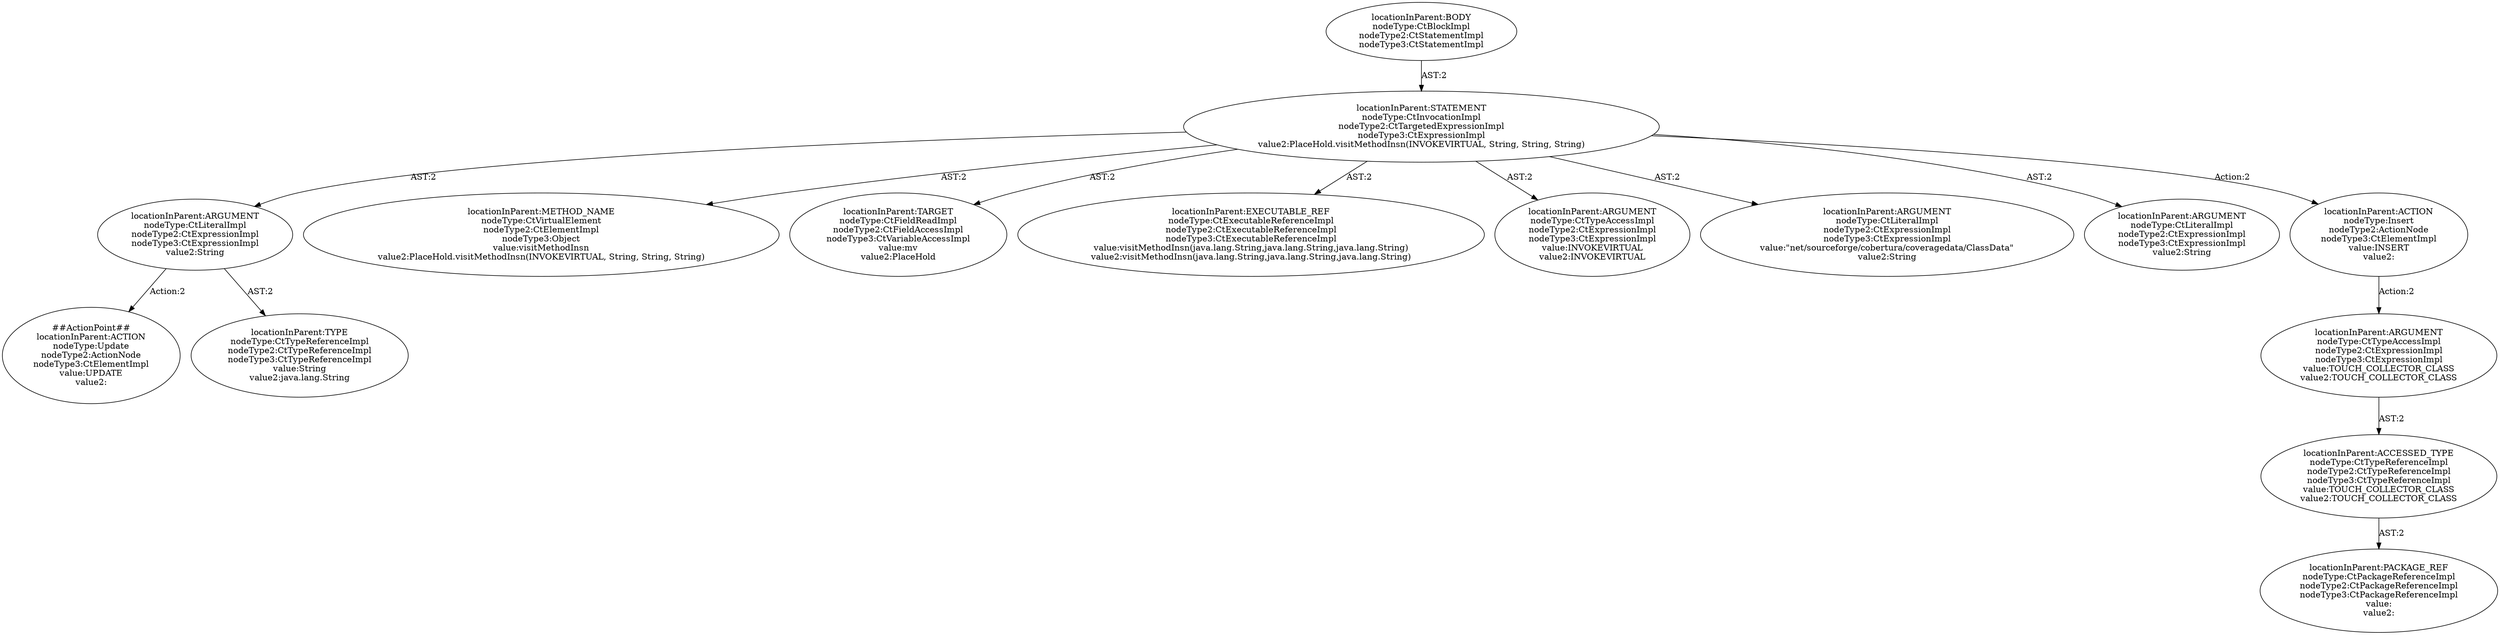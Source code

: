 digraph "Pattern" {
0 [label="##ActionPoint##
locationInParent:ACTION
nodeType:Update
nodeType2:ActionNode
nodeType3:CtElementImpl
value:UPDATE
value2:" shape=ellipse]
1 [label="locationInParent:ARGUMENT
nodeType:CtLiteralImpl
nodeType2:CtExpressionImpl
nodeType3:CtExpressionImpl
value2:String" shape=ellipse]
2 [label="locationInParent:STATEMENT
nodeType:CtInvocationImpl
nodeType2:CtTargetedExpressionImpl
nodeType3:CtExpressionImpl
value2:PlaceHold.visitMethodInsn(INVOKEVIRTUAL, String, String, String)" shape=ellipse]
3 [label="locationInParent:BODY
nodeType:CtBlockImpl
nodeType2:CtStatementImpl
nodeType3:CtStatementImpl" shape=ellipse]
4 [label="locationInParent:METHOD_NAME
nodeType:CtVirtualElement
nodeType2:CtElementImpl
nodeType3:Object
value:visitMethodInsn
value2:PlaceHold.visitMethodInsn(INVOKEVIRTUAL, String, String, String)" shape=ellipse]
5 [label="locationInParent:TARGET
nodeType:CtFieldReadImpl
nodeType2:CtFieldAccessImpl
nodeType3:CtVariableAccessImpl
value:mv
value2:PlaceHold" shape=ellipse]
6 [label="locationInParent:EXECUTABLE_REF
nodeType:CtExecutableReferenceImpl
nodeType2:CtExecutableReferenceImpl
nodeType3:CtExecutableReferenceImpl
value:visitMethodInsn(java.lang.String,java.lang.String,java.lang.String)
value2:visitMethodInsn(java.lang.String,java.lang.String,java.lang.String)" shape=ellipse]
7 [label="locationInParent:ARGUMENT
nodeType:CtTypeAccessImpl
nodeType2:CtExpressionImpl
nodeType3:CtExpressionImpl
value:INVOKEVIRTUAL
value2:INVOKEVIRTUAL" shape=ellipse]
8 [label="locationInParent:ARGUMENT
nodeType:CtLiteralImpl
nodeType2:CtExpressionImpl
nodeType3:CtExpressionImpl
value:\"net/sourceforge/cobertura/coveragedata/ClassData\"
value2:String" shape=ellipse]
9 [label="locationInParent:ARGUMENT
nodeType:CtLiteralImpl
nodeType2:CtExpressionImpl
nodeType3:CtExpressionImpl
value2:String" shape=ellipse]
10 [label="locationInParent:ACTION
nodeType:Insert
nodeType2:ActionNode
nodeType3:CtElementImpl
value:INSERT
value2:" shape=ellipse]
11 [label="locationInParent:ARGUMENT
nodeType:CtTypeAccessImpl
nodeType2:CtExpressionImpl
nodeType3:CtExpressionImpl
value:TOUCH_COLLECTOR_CLASS
value2:TOUCH_COLLECTOR_CLASS" shape=ellipse]
12 [label="locationInParent:ACCESSED_TYPE
nodeType:CtTypeReferenceImpl
nodeType2:CtTypeReferenceImpl
nodeType3:CtTypeReferenceImpl
value:TOUCH_COLLECTOR_CLASS
value2:TOUCH_COLLECTOR_CLASS" shape=ellipse]
13 [label="locationInParent:PACKAGE_REF
nodeType:CtPackageReferenceImpl
nodeType2:CtPackageReferenceImpl
nodeType3:CtPackageReferenceImpl
value:
value2:" shape=ellipse]
14 [label="locationInParent:TYPE
nodeType:CtTypeReferenceImpl
nodeType2:CtTypeReferenceImpl
nodeType3:CtTypeReferenceImpl
value:String
value2:java.lang.String" shape=ellipse]
1 -> 0 [label="Action:2"];
1 -> 14 [label="AST:2"];
2 -> 1 [label="AST:2"];
2 -> 4 [label="AST:2"];
2 -> 5 [label="AST:2"];
2 -> 6 [label="AST:2"];
2 -> 7 [label="AST:2"];
2 -> 8 [label="AST:2"];
2 -> 9 [label="AST:2"];
2 -> 10 [label="Action:2"];
3 -> 2 [label="AST:2"];
10 -> 11 [label="Action:2"];
11 -> 12 [label="AST:2"];
12 -> 13 [label="AST:2"];
}